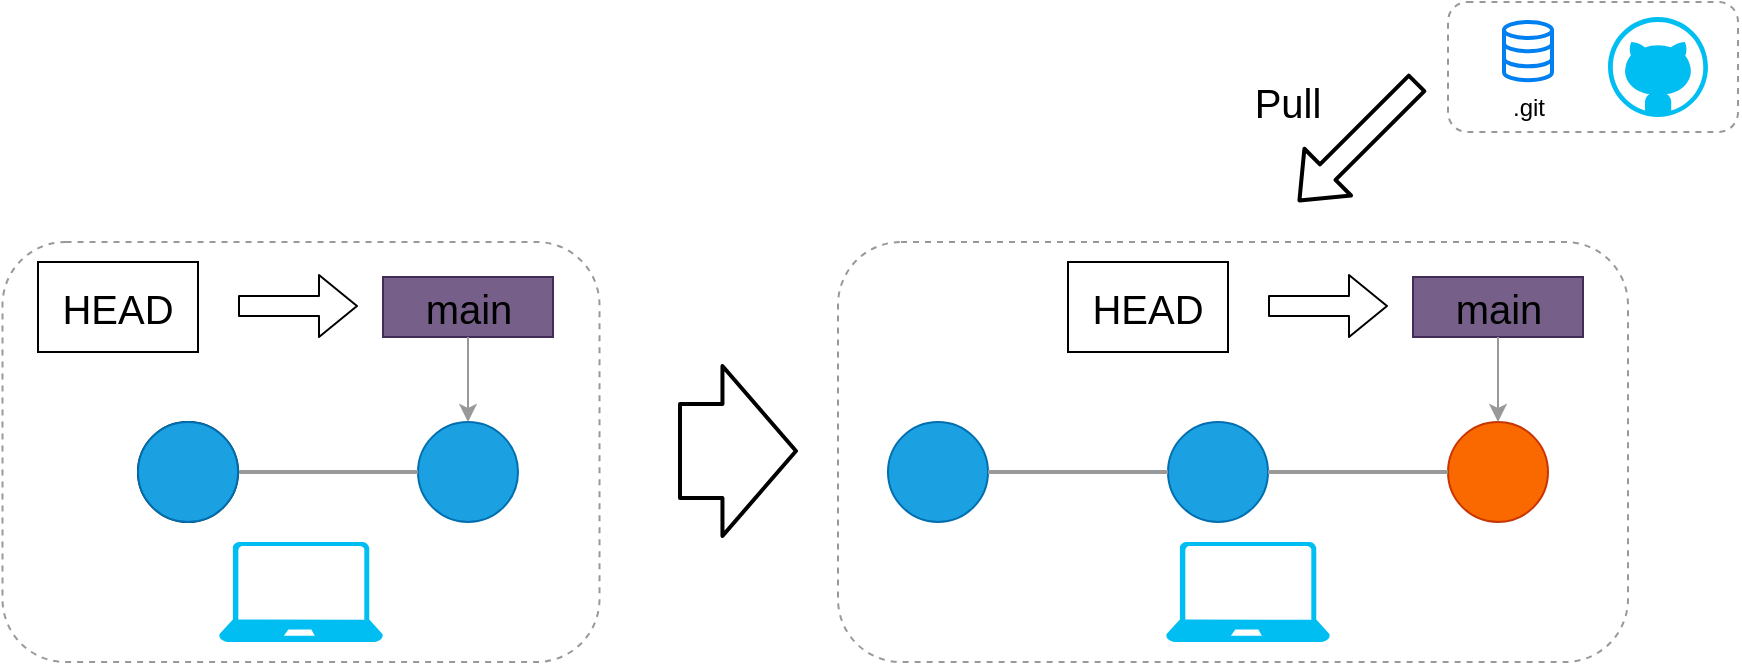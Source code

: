 <mxfile>
    <diagram id="IfLHUx48lMtrKZSRZWQj" name="Page-1">
        <mxGraphModel dx="1683" dy="811" grid="1" gridSize="10" guides="1" tooltips="1" connect="1" arrows="1" fold="1" page="1" pageScale="1" pageWidth="850" pageHeight="1100" math="0" shadow="0">
            <root>
                <mxCell id="0"/>
                <mxCell id="1" parent="0"/>
                <mxCell id="5" value="" style="ellipse;whiteSpace=wrap;html=1;aspect=fixed;fillColor=#1ba1e2;fontColor=#000000;strokeColor=#006EAF;" parent="1" vertex="1">
                    <mxGeometry x="445" y="360" width="50" height="50" as="geometry"/>
                </mxCell>
                <mxCell id="6" value="" style="ellipse;whiteSpace=wrap;html=1;aspect=fixed;fillColor=#1ba1e2;fontColor=#000000;strokeColor=#006EAF;" parent="1" vertex="1">
                    <mxGeometry x="585" y="360" width="50" height="50" as="geometry"/>
                </mxCell>
                <mxCell id="7" value="" style="ellipse;whiteSpace=wrap;html=1;aspect=fixed;fontColor=#000000;strokeColor=#C73500;fillColor=#fa6800;" parent="1" vertex="1">
                    <mxGeometry x="725" y="360" width="50" height="50" as="geometry"/>
                </mxCell>
                <mxCell id="8" value="" style="endArrow=none;html=1;entryX=0;entryY=0.5;entryDx=0;entryDy=0;exitX=1;exitY=0.5;exitDx=0;exitDy=0;strokeColor=#999999;strokeWidth=2;" parent="1" source="5" target="6" edge="1">
                    <mxGeometry width="50" height="50" relative="1" as="geometry">
                        <mxPoint x="405" y="490" as="sourcePoint"/>
                        <mxPoint x="455" y="440" as="targetPoint"/>
                    </mxGeometry>
                </mxCell>
                <mxCell id="9" value="" style="endArrow=none;html=1;entryX=0;entryY=0.5;entryDx=0;entryDy=0;exitX=1;exitY=0.5;exitDx=0;exitDy=0;strokeColor=#999999;strokeWidth=2;" parent="1" source="6" target="7" edge="1">
                    <mxGeometry width="50" height="50" relative="1" as="geometry">
                        <mxPoint x="405" y="490" as="sourcePoint"/>
                        <mxPoint x="455" y="440" as="targetPoint"/>
                    </mxGeometry>
                </mxCell>
                <mxCell id="10" value="" style="ellipse;whiteSpace=wrap;html=1;aspect=fixed;fillColor=#647687;fontColor=#000000;strokeColor=#000000;" parent="1" vertex="1">
                    <mxGeometry x="70" y="360" width="50" height="50" as="geometry"/>
                </mxCell>
                <mxCell id="11" value="" style="ellipse;whiteSpace=wrap;html=1;aspect=fixed;fillColor=#1ba1e2;fontColor=#000000;strokeColor=#006EAF;" parent="1" vertex="1">
                    <mxGeometry x="210" y="360" width="50" height="50" as="geometry"/>
                </mxCell>
                <mxCell id="12" value="" style="endArrow=none;html=1;entryX=0;entryY=0.5;entryDx=0;entryDy=0;exitX=1;exitY=0.5;exitDx=0;exitDy=0;strokeColor=#999999;strokeWidth=2;" parent="1" source="10" target="11" edge="1">
                    <mxGeometry width="50" height="50" relative="1" as="geometry">
                        <mxPoint x="30" y="490" as="sourcePoint"/>
                        <mxPoint x="80" y="440" as="targetPoint"/>
                    </mxGeometry>
                </mxCell>
                <mxCell id="14" value="HEAD" style="rounded=0;whiteSpace=wrap;html=1;fontSize=20;fillColor=none;strokeColor=#000000;fontColor=#000000;" parent="1" vertex="1">
                    <mxGeometry x="20" y="280" width="80" height="45" as="geometry"/>
                </mxCell>
                <mxCell id="15" value="" style="shape=flexArrow;endArrow=classic;html=1;fontSize=20;labelBackgroundColor=none;fontColor=#000000;strokeColor=#000000;" parent="1" edge="1">
                    <mxGeometry width="50" height="50" relative="1" as="geometry">
                        <mxPoint x="120" y="302" as="sourcePoint"/>
                        <mxPoint x="180" y="302" as="targetPoint"/>
                    </mxGeometry>
                </mxCell>
                <mxCell id="16" value="main" style="rounded=1;whiteSpace=wrap;html=1;fillColor=#76608a;strokeColor=#432D57;fontColor=#000000;fontSize=20;arcSize=0;" parent="1" vertex="1">
                    <mxGeometry x="192.5" y="287.5" width="85" height="30" as="geometry"/>
                </mxCell>
                <mxCell id="17" value="" style="endArrow=classic;html=1;fontSize=20;exitX=0.5;exitY=1;exitDx=0;exitDy=0;entryX=0.5;entryY=0;entryDx=0;entryDy=0;strokeColor=#999999;" parent="1" source="16" edge="1">
                    <mxGeometry width="50" height="50" relative="1" as="geometry">
                        <mxPoint x="200" y="350" as="sourcePoint"/>
                        <mxPoint x="235" y="360" as="targetPoint"/>
                    </mxGeometry>
                </mxCell>
                <mxCell id="19" value="" style="verticalLabelPosition=bottom;html=1;verticalAlign=top;align=center;strokeColor=none;fillColor=#00BEF2;shape=mxgraph.azure.laptop;pointerEvents=1;fontSize=15;" parent="1" vertex="1">
                    <mxGeometry x="110.5" y="420" width="82" height="50" as="geometry"/>
                </mxCell>
                <mxCell id="21" value="" style="verticalLabelPosition=bottom;html=1;verticalAlign=top;align=center;strokeColor=none;fillColor=#00BEF2;shape=mxgraph.azure.laptop;pointerEvents=1;fontSize=15;" parent="1" vertex="1">
                    <mxGeometry x="584" y="420" width="82" height="50" as="geometry"/>
                </mxCell>
                <mxCell id="28" value="HEAD" style="rounded=0;whiteSpace=wrap;html=1;fontSize=20;fillColor=none;fontColor=#000000;strokeColor=#000000;" parent="1" vertex="1">
                    <mxGeometry x="535" y="280" width="80" height="45" as="geometry"/>
                </mxCell>
                <mxCell id="29" value="" style="shape=flexArrow;endArrow=classic;html=1;fontSize=20;strokeColor=#000000;" parent="1" edge="1">
                    <mxGeometry width="50" height="50" relative="1" as="geometry">
                        <mxPoint x="635" y="302" as="sourcePoint"/>
                        <mxPoint x="695" y="302" as="targetPoint"/>
                    </mxGeometry>
                </mxCell>
                <mxCell id="30" value="main" style="rounded=1;whiteSpace=wrap;html=1;fillColor=#76608a;strokeColor=#432D57;fontColor=#000000;fontSize=20;arcSize=0;" parent="1" vertex="1">
                    <mxGeometry x="707.5" y="287.5" width="85" height="30" as="geometry"/>
                </mxCell>
                <mxCell id="31" value="" style="endArrow=classic;html=1;fontSize=20;exitX=0.5;exitY=1;exitDx=0;exitDy=0;entryX=0.5;entryY=0;entryDx=0;entryDy=0;strokeColor=#999999;" parent="1" source="30" edge="1">
                    <mxGeometry width="50" height="50" relative="1" as="geometry">
                        <mxPoint x="715" y="350" as="sourcePoint"/>
                        <mxPoint x="750" y="360" as="targetPoint"/>
                    </mxGeometry>
                </mxCell>
                <mxCell id="33" value="" style="rounded=1;whiteSpace=wrap;html=1;fontSize=16;strokeColor=#999999;dashed=1;fillColor=none;" parent="1" vertex="1">
                    <mxGeometry x="725" y="150" width="145" height="65" as="geometry"/>
                </mxCell>
                <mxCell id="34" value=".git" style="html=1;verticalLabelPosition=bottom;align=center;labelBackgroundColor=none;verticalAlign=top;strokeWidth=2;strokeColor=#0080F0;shadow=0;dashed=0;shape=mxgraph.ios7.icons.data;fillColor=none;fontColor=#000000;" parent="1" vertex="1">
                    <mxGeometry x="753" y="160.0" width="24" height="29.1" as="geometry"/>
                </mxCell>
                <mxCell id="36" value="" style="shape=flexArrow;endArrow=classic;html=1;strokeColor=#000000;strokeWidth=2;" parent="1" edge="1">
                    <mxGeometry width="50" height="50" relative="1" as="geometry">
                        <mxPoint x="710" y="190" as="sourcePoint"/>
                        <mxPoint x="650" y="249.9" as="targetPoint"/>
                    </mxGeometry>
                </mxCell>
                <mxCell id="37" value="Pull" style="text;html=1;strokeColor=none;fillColor=none;align=center;verticalAlign=middle;whiteSpace=wrap;rounded=0;fontSize=20;fontColor=#000000;" parent="1" vertex="1">
                    <mxGeometry x="610" y="180" width="70" height="40" as="geometry"/>
                </mxCell>
                <mxCell id="38" value="" style="shape=flexArrow;endArrow=classic;html=1;endWidth=36;endSize=11.59;width=46;strokeWidth=2;strokeColor=#000000;" parent="1" edge="1">
                    <mxGeometry width="50" height="50" relative="1" as="geometry">
                        <mxPoint x="340" y="374.5" as="sourcePoint"/>
                        <mxPoint x="400" y="374.5" as="targetPoint"/>
                    </mxGeometry>
                </mxCell>
                <mxCell id="41" value="" style="rounded=1;whiteSpace=wrap;html=1;fontSize=16;strokeColor=#999999;dashed=1;fillColor=none;" parent="1" vertex="1">
                    <mxGeometry x="2.25" y="270" width="298.5" height="210" as="geometry"/>
                </mxCell>
                <mxCell id="43" style="edgeStyle=orthogonalEdgeStyle;rounded=0;orthogonalLoop=1;jettySize=auto;html=1;exitX=0.5;exitY=1;exitDx=0;exitDy=0;fontColor=#000000;strokeColor=#000000;strokeWidth=2;" parent="1" edge="1">
                    <mxGeometry relative="1" as="geometry">
                        <mxPoint x="607.5" y="350.0" as="sourcePoint"/>
                        <mxPoint x="607.5" y="350.0" as="targetPoint"/>
                    </mxGeometry>
                </mxCell>
                <mxCell id="45" value="" style="rounded=1;whiteSpace=wrap;html=1;fontSize=16;strokeColor=#999999;dashed=1;fillColor=none;" parent="1" vertex="1">
                    <mxGeometry x="420" y="270" width="395" height="210" as="geometry"/>
                </mxCell>
                <mxCell id="46" value="" style="ellipse;whiteSpace=wrap;html=1;aspect=fixed;fillColor=#1ba1e2;fontColor=#000000;strokeColor=#006EAF;" parent="1" vertex="1">
                    <mxGeometry x="70" y="360" width="50" height="50" as="geometry"/>
                </mxCell>
                <mxCell id="47" value="" style="verticalLabelPosition=bottom;html=1;verticalAlign=top;align=center;strokeColor=none;fillColor=#00BEF2;shape=mxgraph.azure.github_code;pointerEvents=1;fontColor=#000000;" parent="1" vertex="1">
                    <mxGeometry x="805" y="157.5" width="50" height="50" as="geometry"/>
                </mxCell>
            </root>
        </mxGraphModel>
    </diagram>
</mxfile>